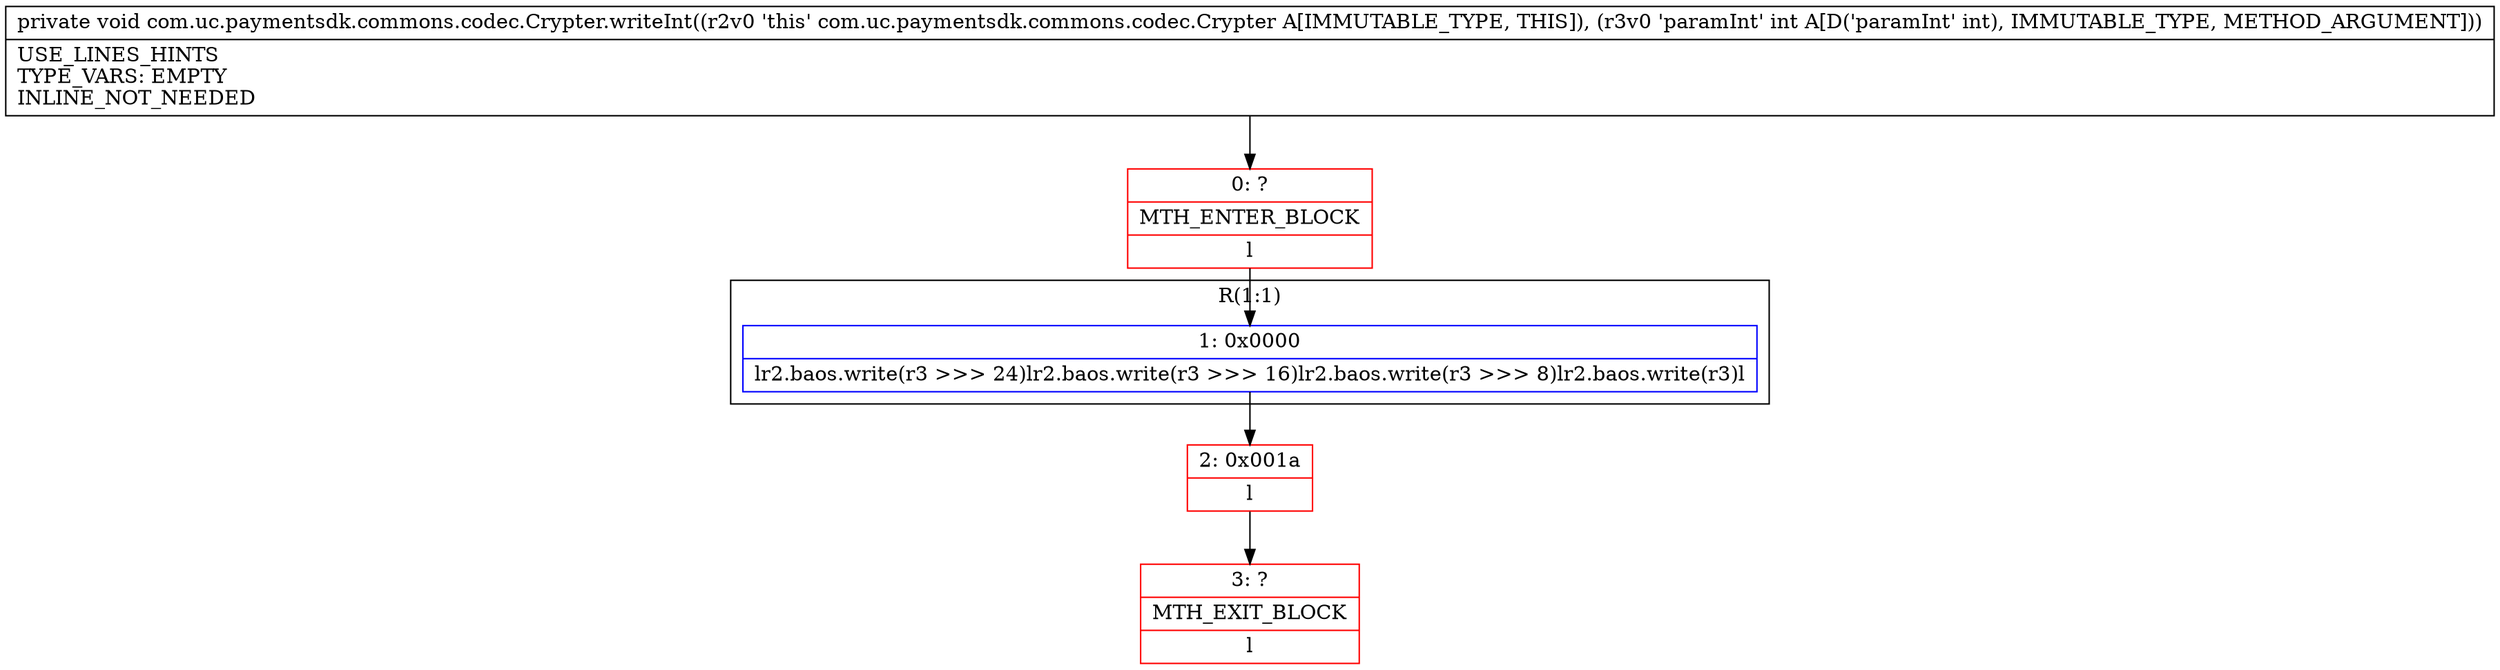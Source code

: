 digraph "CFG forcom.uc.paymentsdk.commons.codec.Crypter.writeInt(I)V" {
subgraph cluster_Region_1018147112 {
label = "R(1:1)";
node [shape=record,color=blue];
Node_1 [shape=record,label="{1\:\ 0x0000|lr2.baos.write(r3 \>\>\> 24)lr2.baos.write(r3 \>\>\> 16)lr2.baos.write(r3 \>\>\> 8)lr2.baos.write(r3)l}"];
}
Node_0 [shape=record,color=red,label="{0\:\ ?|MTH_ENTER_BLOCK\l|l}"];
Node_2 [shape=record,color=red,label="{2\:\ 0x001a|l}"];
Node_3 [shape=record,color=red,label="{3\:\ ?|MTH_EXIT_BLOCK\l|l}"];
MethodNode[shape=record,label="{private void com.uc.paymentsdk.commons.codec.Crypter.writeInt((r2v0 'this' com.uc.paymentsdk.commons.codec.Crypter A[IMMUTABLE_TYPE, THIS]), (r3v0 'paramInt' int A[D('paramInt' int), IMMUTABLE_TYPE, METHOD_ARGUMENT]))  | USE_LINES_HINTS\lTYPE_VARS: EMPTY\lINLINE_NOT_NEEDED\l}"];
MethodNode -> Node_0;
Node_1 -> Node_2;
Node_0 -> Node_1;
Node_2 -> Node_3;
}

